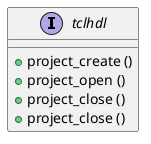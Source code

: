 '-- 
'-- Copyright (C) 2020 TclHdl
'--
'-- This is free software, licensed under the GNU General Public License v2.
'-- See /LICENSE for more information.
'--

@startuml

interface tclhdl {
+project_create ()
+project_open ()
+project_close ()
+project_close ()
}


@enduml
